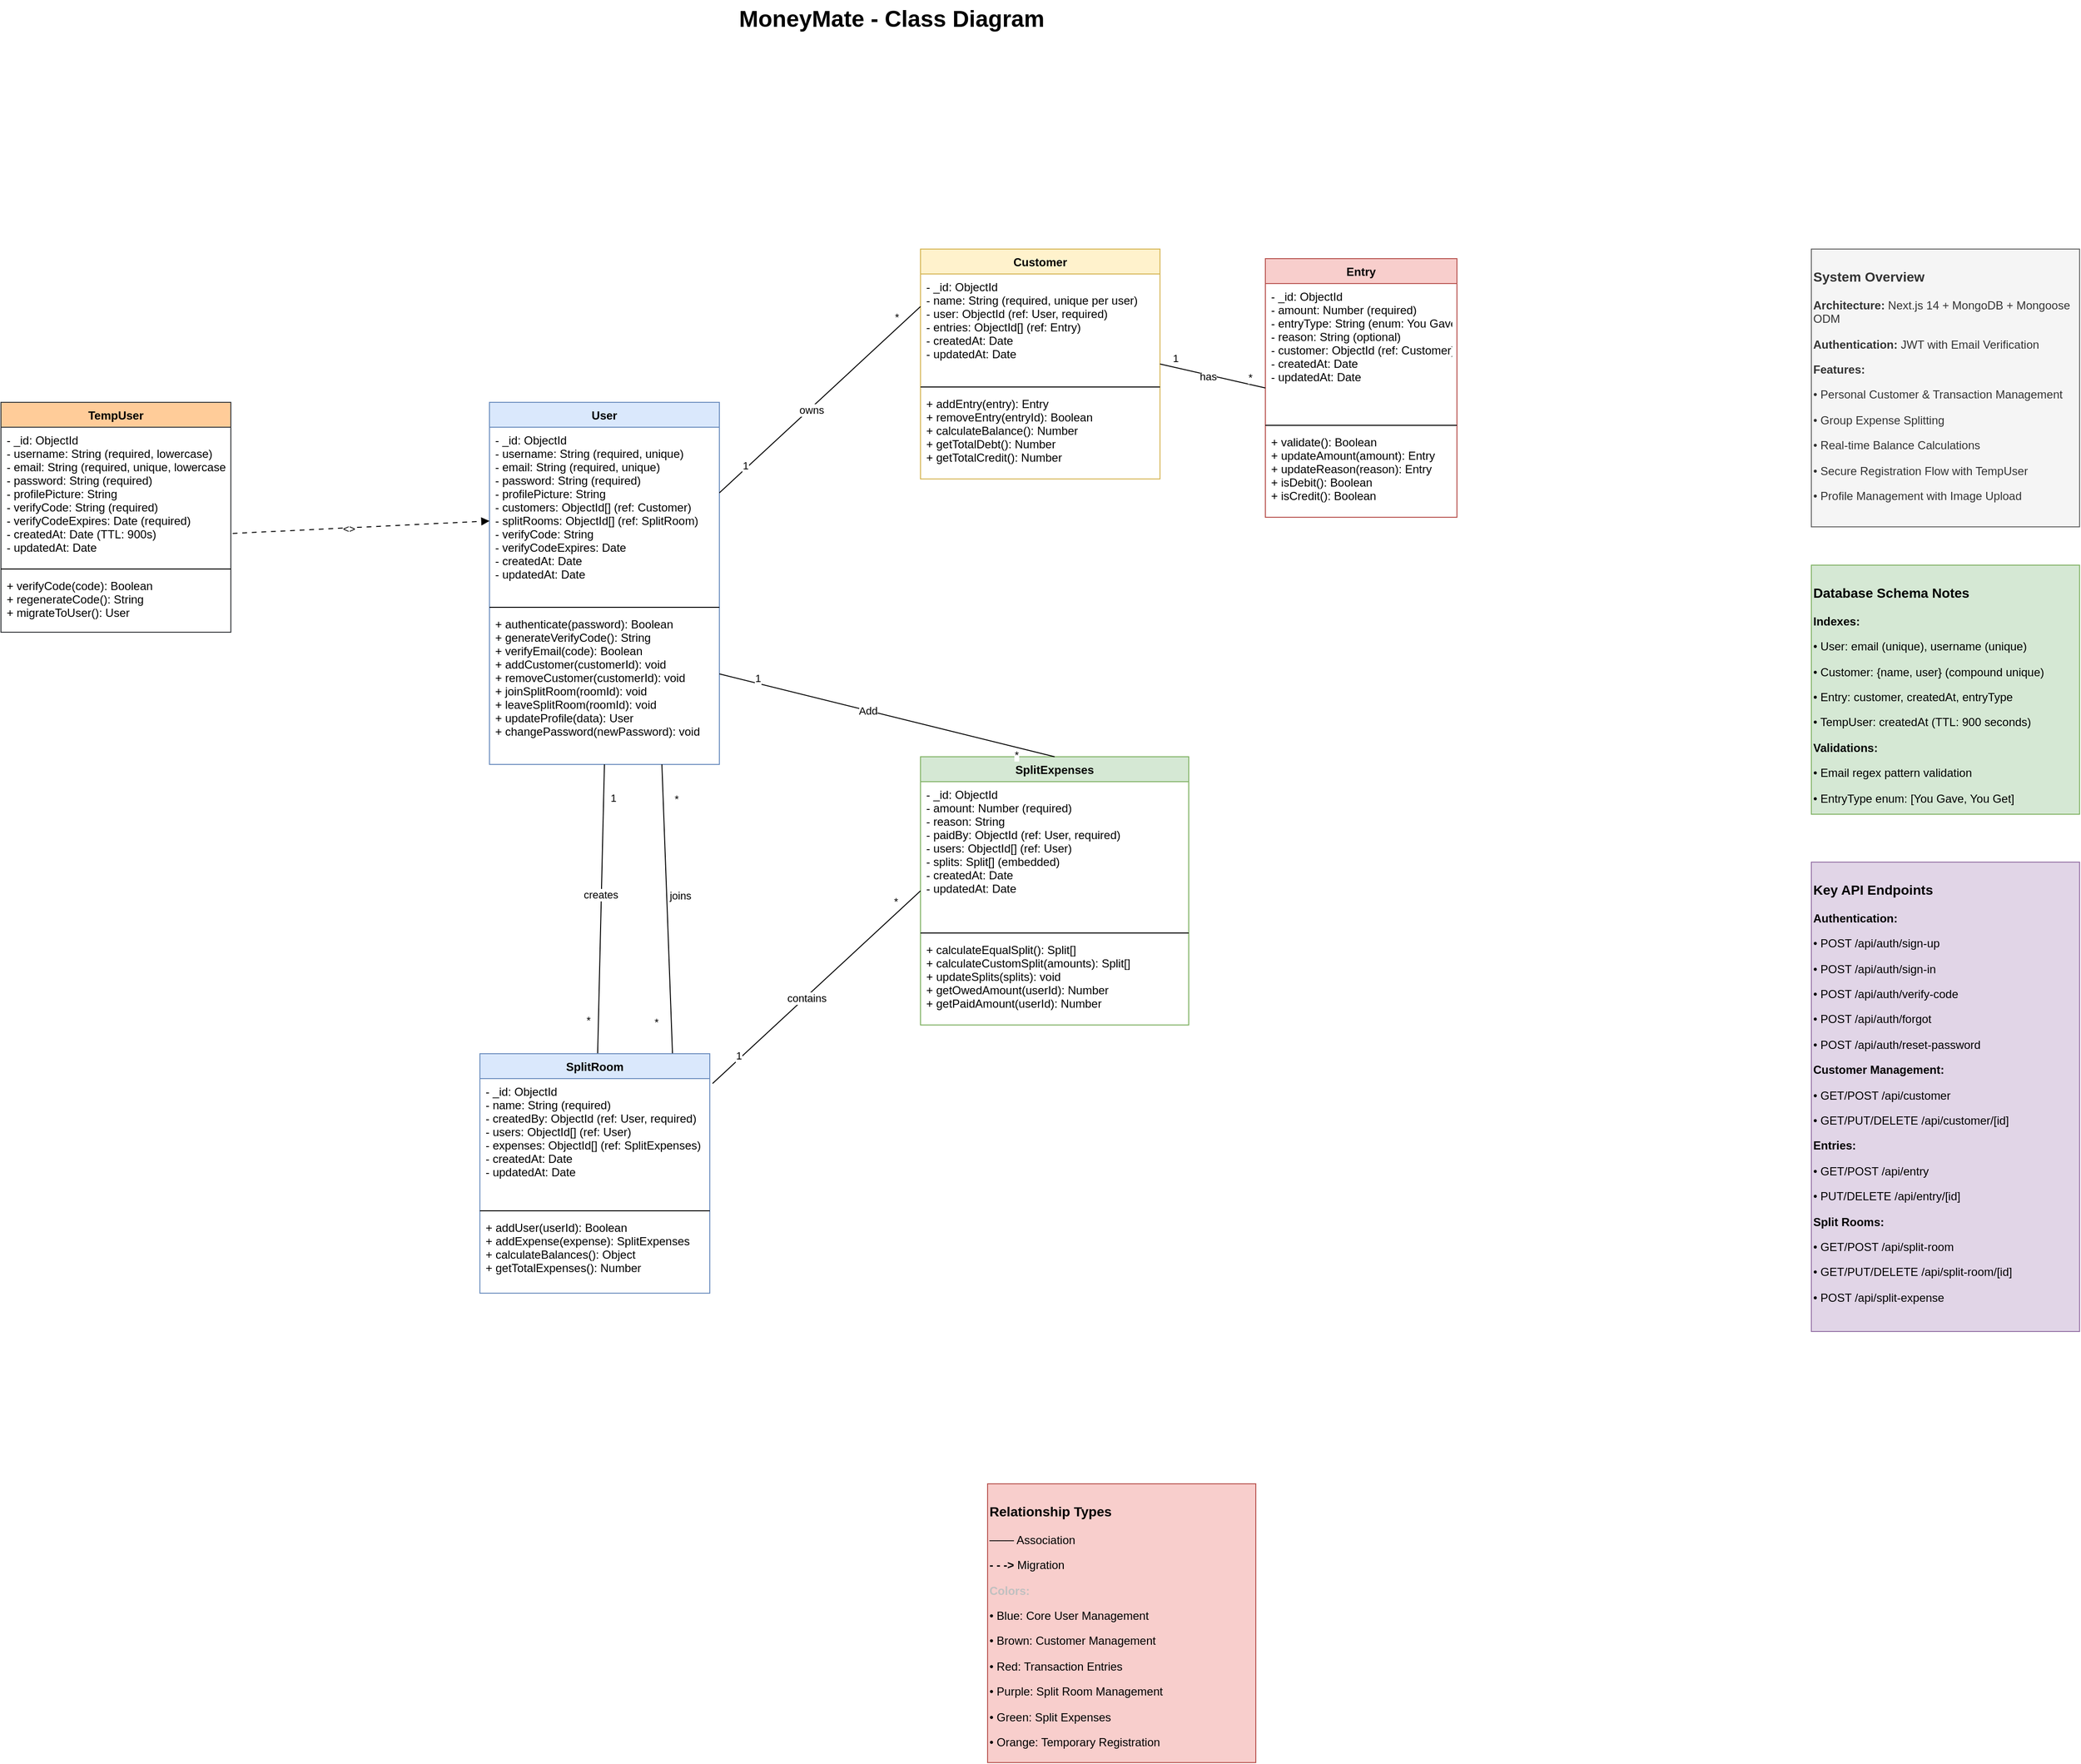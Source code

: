 <mxfile>
    <diagram name="MoneyMate Class Diagram" id="class-diagram">
        <mxGraphModel dx="2100" dy="1873" grid="1" gridSize="10" guides="1" tooltips="1" connect="1" arrows="1" fold="1" page="1" pageScale="1" pageWidth="1654" pageHeight="1169" math="0" shadow="0">
            <root>
                <mxCell id="0"/>
                <mxCell id="1" parent="0"/>
                <mxCell id="User" value="User" style="swimlane;fontStyle=1;align=center;verticalAlign=top;childLayout=stackLayout;horizontal=1;startSize=26;horizontalStack=0;resizeParent=1;resizeParentMax=0;resizeLast=0;collapsible=1;marginBottom=0;fillColor=light-dark(#DAE8FC,#0000FF);strokeColor=#6c8ebf;" parent="1" vertex="1">
                    <mxGeometry x="40" y="40" width="240" height="378" as="geometry"/>
                </mxCell>
                <mxCell id="User-attributes" value="- _id: ObjectId&#xa;- username: String (required, unique)&#xa;- email: String (required, unique)&#xa;- password: String (required)&#xa;- profilePicture: String&#xa;- customers: ObjectId[] (ref: Customer)&#xa;- splitRooms: ObjectId[] (ref: SplitRoom)&#xa;- verifyCode: String&#xa;- verifyCodeExpires: Date&#xa;- createdAt: Date&#xa;- updatedAt: Date" style="text;strokeColor=none;fillColor=none;align=left;verticalAlign=top;spacingLeft=4;spacingRight=4;overflow=hidden;rotatable=0;points=[[0,0.5],[1,0.5]];portConstraint=eastwest;" parent="User" vertex="1">
                    <mxGeometry y="26" width="240" height="184" as="geometry"/>
                </mxCell>
                <mxCell id="User-line" value="" style="line;strokeWidth=1;fillColor=none;align=left;verticalAlign=middle;spacingTop=-1;spacingLeft=3;spacingRight=3;rotatable=0;labelPosition=right;points=[];portConstraint=eastwest;" parent="User" vertex="1">
                    <mxGeometry y="210" width="240" height="8" as="geometry"/>
                </mxCell>
                <mxCell id="User-methods" value="+ authenticate(password): Boolean&#xa;+ generateVerifyCode(): String&#xa;+ verifyEmail(code): Boolean&#xa;+ addCustomer(customerId): void&#xa;+ removeCustomer(customerId): void&#xa;+ joinSplitRoom(roomId): void&#xa;+ leaveSplitRoom(roomId): void&#xa;+ updateProfile(data): User&#xa;+ changePassword(newPassword): void" style="text;strokeColor=none;fillColor=none;align=left;verticalAlign=top;spacingLeft=4;spacingRight=4;overflow=hidden;rotatable=0;points=[[0,0.5],[1,0.5]];portConstraint=eastwest;" parent="User" vertex="1">
                    <mxGeometry y="218" width="240" height="160" as="geometry"/>
                </mxCell>
                <mxCell id="Customer" value="Customer" style="swimlane;fontStyle=1;align=center;verticalAlign=top;childLayout=stackLayout;horizontal=1;startSize=26;horizontalStack=0;resizeParent=1;resizeParentMax=0;resizeLast=0;collapsible=1;marginBottom=0;fillColor=light-dark(#FFF2CC,#3D2900);strokeColor=#d6b656;" parent="1" vertex="1">
                    <mxGeometry x="490" y="-120" width="250" height="240" as="geometry"/>
                </mxCell>
                <mxCell id="Customer-attributes" value="- _id: ObjectId&#xa;- name: String (required, unique per user)&#xa;- user: ObjectId (ref: User, required)&#xa;- entries: ObjectId[] (ref: Entry)&#xa;- createdAt: Date&#xa;- updatedAt: Date" style="text;strokeColor=none;fillColor=none;align=left;verticalAlign=top;spacingLeft=4;spacingRight=4;overflow=hidden;rotatable=0;points=[[0,0.5],[1,0.5]];portConstraint=eastwest;" parent="Customer" vertex="1">
                    <mxGeometry y="26" width="250" height="114" as="geometry"/>
                </mxCell>
                <mxCell id="Customer-line" value="" style="line;strokeWidth=1;fillColor=none;align=left;verticalAlign=middle;spacingTop=-1;spacingLeft=3;spacingRight=3;rotatable=0;labelPosition=right;points=[];portConstraint=eastwest;" parent="Customer" vertex="1">
                    <mxGeometry y="140" width="250" height="8" as="geometry"/>
                </mxCell>
                <mxCell id="Customer-methods" value="+ addEntry(entry): Entry&#xa;+ removeEntry(entryId): Boolean&#xa;+ calculateBalance(): Number&#xa;+ getTotalDebt(): Number&#xa;+ getTotalCredit(): Number" style="text;strokeColor=none;fillColor=none;align=left;verticalAlign=top;spacingLeft=4;spacingRight=4;overflow=hidden;rotatable=0;points=[[0,0.5],[1,0.5]];portConstraint=eastwest;" parent="Customer" vertex="1">
                    <mxGeometry y="148" width="250" height="92" as="geometry"/>
                </mxCell>
                <mxCell id="Entry" value="Entry" style="swimlane;fontStyle=1;align=center;verticalAlign=top;childLayout=stackLayout;horizontal=1;startSize=26;horizontalStack=0;resizeParent=1;resizeParentMax=0;resizeLast=0;collapsible=1;marginBottom=0;fillColor=light-dark(#F8CECC,#FF0000);strokeColor=light-dark(#B85450,#FF0000);" parent="1" vertex="1">
                    <mxGeometry x="850" y="-110" width="200" height="270" as="geometry"/>
                </mxCell>
                <mxCell id="Entry-attributes" value="- _id: ObjectId&#xa;- amount: Number (required)&#xa;- entryType: String (enum: You Gave, You Get)&#xa;- reason: String (optional)&#xa;- customer: ObjectId (ref: Customer)&#xa;- createdAt: Date&#xa;- updatedAt: Date" style="text;strokeColor=none;fillColor=none;align=left;verticalAlign=top;spacingLeft=4;spacingRight=4;overflow=hidden;rotatable=0;points=[[0,0.5],[1,0.5]];portConstraint=eastwest;" parent="Entry" vertex="1">
                    <mxGeometry y="26" width="200" height="144" as="geometry"/>
                </mxCell>
                <mxCell id="Entry-line" value="" style="line;strokeWidth=1;fillColor=none;align=left;verticalAlign=middle;spacingTop=-1;spacingLeft=3;spacingRight=3;rotatable=0;labelPosition=right;points=[];portConstraint=eastwest;" parent="Entry" vertex="1">
                    <mxGeometry y="170" width="200" height="8" as="geometry"/>
                </mxCell>
                <mxCell id="Entry-methods" value="+ validate(): Boolean&#xa;+ updateAmount(amount): Entry&#xa;+ updateReason(reason): Entry&#xa;+ isDebit(): Boolean&#xa;+ isCredit(): Boolean" style="text;strokeColor=none;fillColor=none;align=left;verticalAlign=top;spacingLeft=4;spacingRight=4;overflow=hidden;rotatable=0;points=[[0,0.5],[1,0.5]];portConstraint=eastwest;" parent="Entry" vertex="1">
                    <mxGeometry y="178" width="200" height="92" as="geometry"/>
                </mxCell>
                <mxCell id="SplitExpenses" value="SplitExpenses" style="swimlane;fontStyle=1;align=center;verticalAlign=top;childLayout=stackLayout;horizontal=1;startSize=26;horizontalStack=0;resizeParent=1;resizeParentMax=0;resizeLast=0;collapsible=1;marginBottom=0;fillColor=light-dark(#D5E8D4,#009900);strokeColor=#82b366;" parent="1" vertex="1">
                    <mxGeometry x="490" y="410" width="280" height="280" as="geometry"/>
                </mxCell>
                <mxCell id="SplitExpenses-attributes" value="- _id: ObjectId&#xa;- amount: Number (required)&#xa;- reason: String&#xa;- paidBy: ObjectId (ref: User, required)&#xa;- users: ObjectId[] (ref: User)&#xa;- splits: Split[] (embedded)&#xa;- createdAt: Date&#xa;- updatedAt: Date" style="text;strokeColor=none;fillColor=none;align=left;verticalAlign=top;spacingLeft=4;spacingRight=4;overflow=hidden;rotatable=0;points=[[0,0.5],[1,0.5]];portConstraint=eastwest;" parent="SplitExpenses" vertex="1">
                    <mxGeometry y="26" width="280" height="154" as="geometry"/>
                </mxCell>
                <mxCell id="SplitExpenses-line" value="" style="line;strokeWidth=1;fillColor=none;align=left;verticalAlign=middle;spacingTop=-1;spacingLeft=3;spacingRight=3;rotatable=0;labelPosition=right;points=[];portConstraint=eastwest;" parent="SplitExpenses" vertex="1">
                    <mxGeometry y="180" width="280" height="8" as="geometry"/>
                </mxCell>
                <mxCell id="SplitExpenses-methods" value="+ calculateEqualSplit(): Split[]&#xa;+ calculateCustomSplit(amounts): Split[]&#xa;+ updateSplits(splits): void&#xa;+ getOwedAmount(userId): Number&#xa;+ getPaidAmount(userId): Number" style="text;strokeColor=none;fillColor=none;align=left;verticalAlign=top;spacingLeft=4;spacingRight=4;overflow=hidden;rotatable=0;points=[[0,0.5],[1,0.5]];portConstraint=eastwest;" parent="SplitExpenses" vertex="1">
                    <mxGeometry y="188" width="280" height="92" as="geometry"/>
                </mxCell>
                <mxCell id="TempUser" value="TempUser" style="swimlane;fontStyle=1;align=center;verticalAlign=top;childLayout=stackLayout;horizontal=1;startSize=26;horizontalStack=0;resizeParent=1;resizeParentMax=0;resizeLast=0;collapsible=1;marginBottom=0;fillColor=light-dark(#FFCC99,#FF8000);strokeColor=#36393d;" parent="1" vertex="1">
                    <mxGeometry x="-470" y="40" width="240" height="240" as="geometry"/>
                </mxCell>
                <mxCell id="TempUser-attributes" value="- _id: ObjectId&#xa;- username: String (required, lowercase)&#xa;- email: String (required, unique, lowercase)&#xa;- password: String (required)&#xa;- profilePicture: String&#xa;- verifyCode: String (required)&#xa;- verifyCodeExpires: Date (required)&#xa;- createdAt: Date (TTL: 900s)&#xa;- updatedAt: Date" style="text;strokeColor=none;fillColor=none;align=left;verticalAlign=top;spacingLeft=4;spacingRight=4;overflow=hidden;rotatable=0;points=[[0,0.5],[1,0.5]];portConstraint=eastwest;" parent="TempUser" vertex="1">
                    <mxGeometry y="26" width="240" height="144" as="geometry"/>
                </mxCell>
                <mxCell id="TempUser-line" value="" style="line;strokeWidth=1;fillColor=none;align=left;verticalAlign=middle;spacingTop=-1;spacingLeft=3;spacingRight=3;rotatable=0;labelPosition=right;points=[];portConstraint=eastwest;" parent="TempUser" vertex="1">
                    <mxGeometry y="170" width="240" height="8" as="geometry"/>
                </mxCell>
                <mxCell id="TempUser-methods" value="+ verifyCode(code): Boolean&#xa;+ regenerateCode(): String&#xa;+ migrateToUser(): User" style="text;strokeColor=none;fillColor=none;align=left;verticalAlign=top;spacingLeft=4;spacingRight=4;overflow=hidden;rotatable=0;points=[[0,0.5],[1,0.5]];portConstraint=eastwest;" parent="TempUser" vertex="1">
                    <mxGeometry y="178" width="240" height="62" as="geometry"/>
                </mxCell>
                <mxCell id="user-customer-rel" value="" style="endArrow=none;html=1;rounded=0;exitX=1;exitY=0.25;exitDx=0;exitDy=0;entryX=0;entryY=0.25;entryDx=0;entryDy=0;" parent="1" source="User" target="Customer" edge="1">
                    <mxGeometry relative="1" as="geometry"/>
                </mxCell>
                <mxCell id="user-customer-label1" value="owns" style="edgeLabel;html=1;align=center;verticalAlign=middle;resizable=0;points=[];" parent="user-customer-rel" connectable="0" vertex="1">
                    <mxGeometry x="-0.1" y="-1" relative="1" as="geometry">
                        <mxPoint as="offset"/>
                    </mxGeometry>
                </mxCell>
                <mxCell id="user-customer-label2" value="1" style="edgeLabel;html=1;align=center;verticalAlign=middle;resizable=0;points=[];" parent="user-customer-rel" connectable="0" vertex="1">
                    <mxGeometry x="-0.8" y="-1" relative="1" as="geometry">
                        <mxPoint x="5" y="-10" as="offset"/>
                    </mxGeometry>
                </mxCell>
                <mxCell id="user-customer-label3" value="*" style="edgeLabel;html=1;align=center;verticalAlign=middle;resizable=0;points=[];" parent="user-customer-rel" connectable="0" vertex="1">
                    <mxGeometry x="0.8" y="-1" relative="1" as="geometry">
                        <mxPoint x="-5" y="-10" as="offset"/>
                    </mxGeometry>
                </mxCell>
                <mxCell id="customer-entry-rel" value="" style="endArrow=none;html=1;rounded=0;exitX=1;exitY=0.5;exitDx=0;exitDy=0;entryX=0;entryY=0.5;entryDx=0;entryDy=0;" parent="1" source="Customer" target="Entry" edge="1">
                    <mxGeometry relative="1" as="geometry"/>
                </mxCell>
                <mxCell id="customer-entry-label1" value="has" style="edgeLabel;html=1;align=center;verticalAlign=middle;resizable=0;points=[];" parent="customer-entry-rel" connectable="0" vertex="1">
                    <mxGeometry x="-0.1" y="-1" relative="1" as="geometry">
                        <mxPoint as="offset"/>
                    </mxGeometry>
                </mxCell>
                <mxCell id="customer-entry-label2" value="1" style="edgeLabel;html=1;align=center;verticalAlign=middle;resizable=0;points=[];" parent="customer-entry-rel" connectable="0" vertex="1">
                    <mxGeometry x="-0.8" y="-1" relative="1" as="geometry">
                        <mxPoint x="5" y="-10" as="offset"/>
                    </mxGeometry>
                </mxCell>
                <mxCell id="customer-entry-label3" value="*" style="edgeLabel;html=1;align=center;verticalAlign=middle;resizable=0;points=[];" parent="customer-entry-rel" connectable="0" vertex="1">
                    <mxGeometry x="0.8" y="-1" relative="1" as="geometry">
                        <mxPoint x="-5" y="-10" as="offset"/>
                    </mxGeometry>
                </mxCell>
                <mxCell id="user-splitroom-creator-rel" value="" style="endArrow=none;html=1;rounded=0;exitX=0.5;exitY=1;exitDx=0;exitDy=0;" parent="1" source="User" target="3" edge="1">
                    <mxGeometry relative="1" as="geometry">
                        <mxPoint x="170" y="690" as="targetPoint"/>
                    </mxGeometry>
                </mxCell>
                <mxCell id="user-splitroom-creator-label1" value="creates" style="edgeLabel;html=1;align=center;verticalAlign=middle;resizable=0;points=[];" parent="user-splitroom-creator-rel" connectable="0" vertex="1">
                    <mxGeometry x="-0.1" y="-1" relative="1" as="geometry">
                        <mxPoint as="offset"/>
                    </mxGeometry>
                </mxCell>
                <mxCell id="user-splitroom-creator-label2" value="1" style="edgeLabel;html=1;align=center;verticalAlign=middle;resizable=0;points=[];" parent="user-splitroom-creator-rel" connectable="0" vertex="1">
                    <mxGeometry x="-0.8" y="-1" relative="1" as="geometry">
                        <mxPoint x="10" y="5" as="offset"/>
                    </mxGeometry>
                </mxCell>
                <mxCell id="user-splitroom-creator-label3" value="*" style="edgeLabel;html=1;align=center;verticalAlign=middle;resizable=0;points=[];" parent="user-splitroom-creator-rel" connectable="0" vertex="1">
                    <mxGeometry x="0.8" y="-1" relative="1" as="geometry">
                        <mxPoint x="-10" y="-5" as="offset"/>
                    </mxGeometry>
                </mxCell>
                <mxCell id="user-splitroom-member-rel" value="" style="endArrow=none;html=1;rounded=0;exitX=0.75;exitY=1;exitDx=0;exitDy=0;entryX=0.838;entryY=0.006;entryDx=0;entryDy=0;entryPerimeter=0;" parent="1" source="User" target="3" edge="1">
                    <mxGeometry relative="1" as="geometry">
                        <mxPoint x="230" y="690" as="targetPoint"/>
                    </mxGeometry>
                </mxCell>
                <mxCell id="user-splitroom-member-label1" value="joins" style="edgeLabel;html=1;align=center;verticalAlign=middle;resizable=0;points=[];" parent="user-splitroom-member-rel" connectable="0" vertex="1">
                    <mxGeometry x="-0.1" y="-1" relative="1" as="geometry">
                        <mxPoint x="15" as="offset"/>
                    </mxGeometry>
                </mxCell>
                <mxCell id="user-splitroom-member-label2" value="*" style="edgeLabel;html=1;align=center;verticalAlign=middle;resizable=0;points=[];" parent="user-splitroom-member-rel" connectable="0" vertex="1">
                    <mxGeometry x="-0.8" y="-1" relative="1" as="geometry">
                        <mxPoint x="15" y="5" as="offset"/>
                    </mxGeometry>
                </mxCell>
                <mxCell id="user-splitroom-member-label3" value="*" style="edgeLabel;html=1;align=center;verticalAlign=middle;resizable=0;points=[];" parent="user-splitroom-member-rel" connectable="0" vertex="1">
                    <mxGeometry x="0.8" y="-1" relative="1" as="geometry">
                        <mxPoint x="-15" y="-5" as="offset"/>
                    </mxGeometry>
                </mxCell>
                <mxCell id="splitroom-expenses-rel" value="" style="endArrow=none;html=1;rounded=0;exitX=1.012;exitY=0.038;exitDx=0;exitDy=0;entryX=0;entryY=0.5;entryDx=0;entryDy=0;exitPerimeter=0;" parent="1" source="4" target="SplitExpenses" edge="1">
                    <mxGeometry relative="1" as="geometry">
                        <mxPoint x="290" y="709" as="sourcePoint"/>
                    </mxGeometry>
                </mxCell>
                <mxCell id="splitroom-expenses-label1" value="contains" style="edgeLabel;html=1;align=center;verticalAlign=middle;resizable=0;points=[];" parent="splitroom-expenses-rel" connectable="0" vertex="1">
                    <mxGeometry x="-0.1" y="-1" relative="1" as="geometry">
                        <mxPoint as="offset"/>
                    </mxGeometry>
                </mxCell>
                <mxCell id="splitroom-expenses-label2" value="1" style="edgeLabel;html=1;align=center;verticalAlign=middle;resizable=0;points=[];" parent="splitroom-expenses-rel" connectable="0" vertex="1">
                    <mxGeometry x="-0.8" y="-1" relative="1" as="geometry">
                        <mxPoint x="5" y="-10" as="offset"/>
                    </mxGeometry>
                </mxCell>
                <mxCell id="splitroom-expenses-label3" value="*" style="edgeLabel;html=1;align=center;verticalAlign=middle;resizable=0;points=[];" parent="splitroom-expenses-rel" connectable="0" vertex="1">
                    <mxGeometry x="0.8" y="-1" relative="1" as="geometry">
                        <mxPoint x="-5" y="-10" as="offset"/>
                    </mxGeometry>
                </mxCell>
                <mxCell id="user-expenses-paidby-rel" value="" style="endArrow=none;html=1;rounded=0;exitX=1;exitY=0.75;exitDx=0;exitDy=0;entryX=0.5;entryY=0;entryDx=0;entryDy=0;" parent="1" source="User" target="SplitExpenses" edge="1">
                    <mxGeometry relative="1" as="geometry">
                        <Array as="points"/>
                    </mxGeometry>
                </mxCell>
                <mxCell id="user-expenses-paidby-label1" value="Add" style="edgeLabel;html=1;align=center;verticalAlign=middle;resizable=0;points=[];" parent="user-expenses-paidby-rel" connectable="0" vertex="1">
                    <mxGeometry x="-0.1" y="-1" relative="1" as="geometry">
                        <mxPoint x="-2" y="-2" as="offset"/>
                    </mxGeometry>
                </mxCell>
                <mxCell id="user-expenses-paidby-label2" value="1" style="edgeLabel;html=1;align=center;verticalAlign=middle;resizable=0;points=[];" parent="user-expenses-paidby-rel" connectable="0" vertex="1">
                    <mxGeometry x="-0.8" y="-1" relative="1" as="geometry">
                        <mxPoint x="5" y="-5" as="offset"/>
                    </mxGeometry>
                </mxCell>
                <mxCell id="user-expenses-paidby-label3" value="*" style="edgeLabel;html=1;align=center;verticalAlign=middle;resizable=0;points=[];" parent="user-expenses-paidby-rel" connectable="0" vertex="1">
                    <mxGeometry x="0.8" y="-1" relative="1" as="geometry">
                        <mxPoint x="-5" y="5" as="offset"/>
                    </mxGeometry>
                </mxCell>
                <mxCell id="tempuser-user-rel" value="" style="endArrow=block;html=1;rounded=0;dashed=1;dashPattern=5 5;exitX=1.008;exitY=0.77;exitDx=0;exitDy=0;exitPerimeter=0;" parent="1" source="TempUser-attributes" target="User-attributes" edge="1">
                    <mxGeometry relative="1" as="geometry">
                        <Array as="points"/>
                        <mxPoint x="-220" y="185" as="sourcePoint"/>
                    </mxGeometry>
                </mxCell>
                <mxCell id="tempuser-user-label" value="&lt;&lt;migrates to&gt;&gt;" style="edgeLabel;html=1;align=center;verticalAlign=middle;resizable=0;points=[];" parent="tempuser-user-rel" connectable="0" vertex="1">
                    <mxGeometry x="-0.1" y="-1" relative="1" as="geometry">
                        <mxPoint as="offset"/>
                    </mxGeometry>
                </mxCell>
                <mxCell id="title-header" value="MoneyMate - Class Diagram" style="text;html=1;strokeColor=none;fillColor=none;align=center;verticalAlign=middle;whiteSpace=wrap;rounded=0;fontSize=24;fontStyle=1;" parent="1" vertex="1">
                    <mxGeometry x="270" y="-380" width="380" height="40" as="geometry"/>
                </mxCell>
                <mxCell id="system-overview" value="&lt;h3&gt;System Overview&lt;/h3&gt;&lt;p&gt;&lt;b&gt;Architecture:&lt;/b&gt; Next.js 14 + MongoDB + Mongoose ODM&lt;/p&gt;&lt;p&gt;&lt;b&gt;Authentication:&lt;/b&gt; JWT with Email Verification&lt;/p&gt;&lt;p&gt;&lt;b&gt;Features:&lt;/b&gt;&lt;/p&gt;&lt;p&gt;• Personal Customer &amp;amp; Transaction Management&lt;/p&gt;&lt;p&gt;• Group Expense Splitting&lt;/p&gt;&lt;p&gt;• Real-time Balance Calculations&lt;/p&gt;&lt;p&gt;• Secure Registration Flow with TempUser&lt;/p&gt;&lt;p&gt;• Profile Management with Image Upload&lt;/p&gt;" style="text;html=1;strokeColor=#666666;fillColor=#f5f5f5;align=left;verticalAlign=top;whiteSpace=wrap;rounded=0;fontColor=#333333;" parent="1" vertex="1">
                    <mxGeometry x="1420" y="-120" width="280" height="290" as="geometry"/>
                </mxCell>
                <mxCell id="schema-notes" value="&lt;h3&gt;Database Schema Notes&lt;/h3&gt;&lt;p&gt;&lt;b&gt;Indexes:&lt;/b&gt;&lt;/p&gt;&lt;p&gt;• User: email (unique), username (unique)&lt;/p&gt;&lt;p&gt;• Customer: {name, user} (compound unique)&lt;/p&gt;&lt;p&gt;• Entry: customer, createdAt, entryType&lt;/p&gt;&lt;p&gt;• TempUser: createdAt (TTL: 900 seconds)&lt;/p&gt;&lt;p&gt;&lt;b&gt;Validations:&lt;/b&gt;&lt;/p&gt;&lt;p&gt;• Email regex pattern validation&lt;/p&gt;&lt;p&gt;• EntryType enum: [You Gave, You Get]&lt;/p&gt;" style="text;html=1;strokeColor=#82b366;fillColor=#d5e8d4;align=left;verticalAlign=top;whiteSpace=wrap;rounded=0;" parent="1" vertex="1">
                    <mxGeometry x="1420" y="210" width="280" height="260" as="geometry"/>
                </mxCell>
                <mxCell id="relationship-legend" value="&lt;h3&gt;Relationship Types&lt;/h3&gt;&lt;p&gt;&lt;b&gt;───&lt;/b&gt; Association&lt;/p&gt;&lt;p&gt;&lt;b&gt;- - -&amp;gt;&lt;/b&gt; Migration&lt;/p&gt;&lt;p&gt;&lt;b style=&quot;background-color: transparent; color: rgb(192, 192, 192);&quot;&gt;&lt;font style=&quot;color: light-dark(rgb(192, 192, 192), rgb(255, 255, 255));&quot;&gt;Colors&lt;/font&gt;&lt;/b&gt;&lt;b style=&quot;color: rgb(192, 192, 192); background-color: transparent;&quot;&gt;:&lt;/b&gt;&lt;/p&gt;&lt;p&gt;• Blue: Core User Management&lt;/p&gt;&lt;p&gt;• Brown: Customer Management&lt;/p&gt;&lt;p&gt;• Red: Transaction Entries&lt;/p&gt;&lt;p&gt;• Purple: Split Room Management&lt;/p&gt;&lt;p&gt;• Green: Split Expenses&lt;/p&gt;&lt;p&gt;• Orange: Temporary Registration&lt;/p&gt;" style="text;html=1;strokeColor=#b85450;fillColor=#f8cecc;align=left;verticalAlign=top;whiteSpace=wrap;rounded=0;" parent="1" vertex="1">
                    <mxGeometry x="560" y="1169" width="280" height="291" as="geometry"/>
                </mxCell>
                <mxCell id="api-summary" value="&lt;h3&gt;Key API Endpoints&lt;/h3&gt;&lt;p&gt;&lt;b&gt;Authentication:&lt;/b&gt;&lt;/p&gt;&lt;p&gt;• POST /api/auth/sign-up&lt;/p&gt;&lt;p&gt;• POST /api/auth/sign-in&lt;/p&gt;&lt;p&gt;• POST /api/auth/verify-code&lt;/p&gt;&lt;p&gt;• POST /api/auth/forgot&lt;/p&gt;&lt;p&gt;• POST /api/auth/reset-password&lt;/p&gt;&lt;p&gt;&lt;b&gt;Customer Management:&lt;/b&gt;&lt;/p&gt;&lt;p&gt;• GET/POST /api/customer&lt;/p&gt;&lt;p&gt;• GET/PUT/DELETE /api/customer/[id]&lt;/p&gt;&lt;p&gt;&lt;b&gt;Entries:&lt;/b&gt;&lt;/p&gt;&lt;p&gt;• GET/POST /api/entry&lt;/p&gt;&lt;p&gt;• PUT/DELETE /api/entry/[id]&lt;/p&gt;&lt;p&gt;&lt;b&gt;Split Rooms:&lt;/b&gt;&lt;/p&gt;&lt;p&gt;• GET/POST /api/split-room&lt;/p&gt;&lt;p&gt;• GET/PUT/DELETE /api/split-room/[id]&lt;/p&gt;&lt;p&gt;• POST /api/split-expense&lt;/p&gt;" style="text;html=1;strokeColor=#9673a6;fillColor=#e1d5e7;align=left;verticalAlign=top;whiteSpace=wrap;rounded=0;" parent="1" vertex="1">
                    <mxGeometry x="1420" y="520" width="280" height="490" as="geometry"/>
                </mxCell>
                <mxCell id="3" value="SplitRoom" style="swimlane;fontStyle=1;align=center;verticalAlign=top;childLayout=stackLayout;horizontal=1;startSize=26;horizontalStack=0;resizeParent=1;resizeParentMax=0;resizeLast=0;collapsible=1;marginBottom=0;fillColor=light-dark(#DAE8FC,#7F00FF);strokeColor=#6c8ebf;" parent="1" vertex="1">
                    <mxGeometry x="30" y="720" width="240" height="250" as="geometry"/>
                </mxCell>
                <mxCell id="4" value="- _id: ObjectId&#xa;- name: String (required)&#xa;- createdBy: ObjectId (ref: User, required)&#xa;- users: ObjectId[] (ref: User)&#xa;- expenses: ObjectId[] (ref: SplitExpenses)&#xa;- createdAt: Date&#xa;- updatedAt: Date" style="text;strokeColor=none;fillColor=none;align=left;verticalAlign=top;spacingLeft=4;spacingRight=4;overflow=hidden;rotatable=0;points=[[0,0.5],[1,0.5]];portConstraint=eastwest;" parent="3" vertex="1">
                    <mxGeometry y="26" width="240" height="134" as="geometry"/>
                </mxCell>
                <mxCell id="5" value="" style="line;strokeWidth=1;fillColor=none;align=left;verticalAlign=middle;spacingTop=-1;spacingLeft=3;spacingRight=3;rotatable=0;labelPosition=right;points=[];portConstraint=eastwest;" parent="3" vertex="1">
                    <mxGeometry y="160" width="240" height="8" as="geometry"/>
                </mxCell>
                <mxCell id="6" value="+ addUser(userId): Boolean&#xa;+ addExpense(expense): SplitExpenses&#xa;+ calculateBalances(): Object&#xa;+ getTotalExpenses(): Number" style="text;strokeColor=none;fillColor=none;align=left;verticalAlign=top;spacingLeft=4;spacingRight=4;overflow=hidden;rotatable=0;points=[[0,0.5],[1,0.5]];portConstraint=eastwest;" parent="3" vertex="1">
                    <mxGeometry y="168" width="240" height="82" as="geometry"/>
                </mxCell>
            </root>
        </mxGraphModel>
    </diagram>
</mxfile>